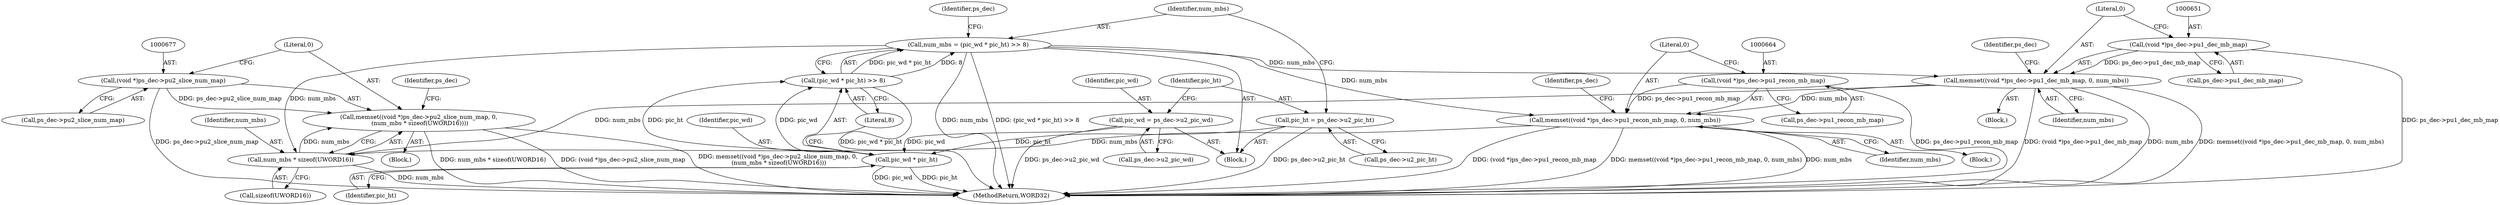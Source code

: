 digraph "0_Android_e629194c62a9a129ce378e08cb1059a8a53f1795_2@API" {
"1000675" [label="(Call,memset((void *)ps_dec->pu2_slice_num_map, 0,\n (num_mbs * sizeof(UWORD16))))"];
"1000676" [label="(Call,(void *)ps_dec->pu2_slice_num_map)"];
"1000682" [label="(Call,num_mbs * sizeof(UWORD16))"];
"1000637" [label="(Call,num_mbs = (pic_wd * pic_ht) >> 8)"];
"1000639" [label="(Call,(pic_wd * pic_ht) >> 8)"];
"1000640" [label="(Call,pic_wd * pic_ht)"];
"1000627" [label="(Call,pic_wd = ps_dec->u2_pic_wd)"];
"1000632" [label="(Call,pic_ht = ps_dec->u2_pic_ht)"];
"1000649" [label="(Call,memset((void *)ps_dec->pu1_dec_mb_map, 0, num_mbs))"];
"1000650" [label="(Call,(void *)ps_dec->pu1_dec_mb_map)"];
"1000662" [label="(Call,memset((void *)ps_dec->pu1_recon_mb_map, 0, num_mbs))"];
"1000663" [label="(Call,(void *)ps_dec->pu1_recon_mb_map)"];
"1000652" [label="(Call,ps_dec->pu1_dec_mb_map)"];
"1000650" [label="(Call,(void *)ps_dec->pu1_dec_mb_map)"];
"1000665" [label="(Call,ps_dec->pu1_recon_mb_map)"];
"1000683" [label="(Identifier,num_mbs)"];
"1000682" [label="(Call,num_mbs * sizeof(UWORD16))"];
"1000633" [label="(Identifier,pic_ht)"];
"1000684" [label="(Call,sizeof(UWORD16))"];
"1002052" [label="(MethodReturn,WORD32)"];
"1000640" [label="(Call,pic_wd * pic_ht)"];
"1000641" [label="(Identifier,pic_wd)"];
"1000672" [label="(Identifier,ps_dec)"];
"1000668" [label="(Literal,0)"];
"1000646" [label="(Identifier,ps_dec)"];
"1000643" [label="(Literal,8)"];
"1000662" [label="(Call,memset((void *)ps_dec->pu1_recon_mb_map, 0, num_mbs))"];
"1000649" [label="(Call,memset((void *)ps_dec->pu1_dec_mb_map, 0, num_mbs))"];
"1000637" [label="(Call,num_mbs = (pic_wd * pic_ht) >> 8)"];
"1000627" [label="(Call,pic_wd = ps_dec->u2_pic_wd)"];
"1000669" [label="(Identifier,num_mbs)"];
"1000675" [label="(Call,memset((void *)ps_dec->pu2_slice_num_map, 0,\n (num_mbs * sizeof(UWORD16))))"];
"1000663" [label="(Call,(void *)ps_dec->pu1_recon_mb_map)"];
"1000655" [label="(Literal,0)"];
"1000639" [label="(Call,(pic_wd * pic_ht) >> 8)"];
"1000674" [label="(Block,)"];
"1000629" [label="(Call,ps_dec->u2_pic_wd)"];
"1000656" [label="(Identifier,num_mbs)"];
"1000681" [label="(Literal,0)"];
"1000642" [label="(Identifier,pic_ht)"];
"1000659" [label="(Identifier,ps_dec)"];
"1000688" [label="(Identifier,ps_dec)"];
"1000623" [label="(Block,)"];
"1000632" [label="(Call,pic_ht = ps_dec->u2_pic_ht)"];
"1000661" [label="(Block,)"];
"1000628" [label="(Identifier,pic_wd)"];
"1000678" [label="(Call,ps_dec->pu2_slice_num_map)"];
"1000648" [label="(Block,)"];
"1000638" [label="(Identifier,num_mbs)"];
"1000634" [label="(Call,ps_dec->u2_pic_ht)"];
"1000676" [label="(Call,(void *)ps_dec->pu2_slice_num_map)"];
"1000675" -> "1000674"  [label="AST: "];
"1000675" -> "1000682"  [label="CFG: "];
"1000676" -> "1000675"  [label="AST: "];
"1000681" -> "1000675"  [label="AST: "];
"1000682" -> "1000675"  [label="AST: "];
"1000688" -> "1000675"  [label="CFG: "];
"1000675" -> "1002052"  [label="DDG: num_mbs * sizeof(UWORD16)"];
"1000675" -> "1002052"  [label="DDG: (void *)ps_dec->pu2_slice_num_map"];
"1000675" -> "1002052"  [label="DDG: memset((void *)ps_dec->pu2_slice_num_map, 0,\n (num_mbs * sizeof(UWORD16)))"];
"1000676" -> "1000675"  [label="DDG: ps_dec->pu2_slice_num_map"];
"1000682" -> "1000675"  [label="DDG: num_mbs"];
"1000676" -> "1000678"  [label="CFG: "];
"1000677" -> "1000676"  [label="AST: "];
"1000678" -> "1000676"  [label="AST: "];
"1000681" -> "1000676"  [label="CFG: "];
"1000676" -> "1002052"  [label="DDG: ps_dec->pu2_slice_num_map"];
"1000682" -> "1000684"  [label="CFG: "];
"1000683" -> "1000682"  [label="AST: "];
"1000684" -> "1000682"  [label="AST: "];
"1000682" -> "1002052"  [label="DDG: num_mbs"];
"1000637" -> "1000682"  [label="DDG: num_mbs"];
"1000649" -> "1000682"  [label="DDG: num_mbs"];
"1000662" -> "1000682"  [label="DDG: num_mbs"];
"1000637" -> "1000623"  [label="AST: "];
"1000637" -> "1000639"  [label="CFG: "];
"1000638" -> "1000637"  [label="AST: "];
"1000639" -> "1000637"  [label="AST: "];
"1000646" -> "1000637"  [label="CFG: "];
"1000637" -> "1002052"  [label="DDG: num_mbs"];
"1000637" -> "1002052"  [label="DDG: (pic_wd * pic_ht) >> 8"];
"1000639" -> "1000637"  [label="DDG: pic_wd * pic_ht"];
"1000639" -> "1000637"  [label="DDG: 8"];
"1000637" -> "1000649"  [label="DDG: num_mbs"];
"1000637" -> "1000662"  [label="DDG: num_mbs"];
"1000639" -> "1000643"  [label="CFG: "];
"1000640" -> "1000639"  [label="AST: "];
"1000643" -> "1000639"  [label="AST: "];
"1000639" -> "1002052"  [label="DDG: pic_wd * pic_ht"];
"1000640" -> "1000639"  [label="DDG: pic_wd"];
"1000640" -> "1000639"  [label="DDG: pic_ht"];
"1000640" -> "1000642"  [label="CFG: "];
"1000641" -> "1000640"  [label="AST: "];
"1000642" -> "1000640"  [label="AST: "];
"1000643" -> "1000640"  [label="CFG: "];
"1000640" -> "1002052"  [label="DDG: pic_wd"];
"1000640" -> "1002052"  [label="DDG: pic_ht"];
"1000627" -> "1000640"  [label="DDG: pic_wd"];
"1000632" -> "1000640"  [label="DDG: pic_ht"];
"1000627" -> "1000623"  [label="AST: "];
"1000627" -> "1000629"  [label="CFG: "];
"1000628" -> "1000627"  [label="AST: "];
"1000629" -> "1000627"  [label="AST: "];
"1000633" -> "1000627"  [label="CFG: "];
"1000627" -> "1002052"  [label="DDG: ps_dec->u2_pic_wd"];
"1000632" -> "1000623"  [label="AST: "];
"1000632" -> "1000634"  [label="CFG: "];
"1000633" -> "1000632"  [label="AST: "];
"1000634" -> "1000632"  [label="AST: "];
"1000638" -> "1000632"  [label="CFG: "];
"1000632" -> "1002052"  [label="DDG: ps_dec->u2_pic_ht"];
"1000649" -> "1000648"  [label="AST: "];
"1000649" -> "1000656"  [label="CFG: "];
"1000650" -> "1000649"  [label="AST: "];
"1000655" -> "1000649"  [label="AST: "];
"1000656" -> "1000649"  [label="AST: "];
"1000659" -> "1000649"  [label="CFG: "];
"1000649" -> "1002052"  [label="DDG: (void *)ps_dec->pu1_dec_mb_map"];
"1000649" -> "1002052"  [label="DDG: num_mbs"];
"1000649" -> "1002052"  [label="DDG: memset((void *)ps_dec->pu1_dec_mb_map, 0, num_mbs)"];
"1000650" -> "1000649"  [label="DDG: ps_dec->pu1_dec_mb_map"];
"1000649" -> "1000662"  [label="DDG: num_mbs"];
"1000650" -> "1000652"  [label="CFG: "];
"1000651" -> "1000650"  [label="AST: "];
"1000652" -> "1000650"  [label="AST: "];
"1000655" -> "1000650"  [label="CFG: "];
"1000650" -> "1002052"  [label="DDG: ps_dec->pu1_dec_mb_map"];
"1000662" -> "1000661"  [label="AST: "];
"1000662" -> "1000669"  [label="CFG: "];
"1000663" -> "1000662"  [label="AST: "];
"1000668" -> "1000662"  [label="AST: "];
"1000669" -> "1000662"  [label="AST: "];
"1000672" -> "1000662"  [label="CFG: "];
"1000662" -> "1002052"  [label="DDG: (void *)ps_dec->pu1_recon_mb_map"];
"1000662" -> "1002052"  [label="DDG: memset((void *)ps_dec->pu1_recon_mb_map, 0, num_mbs)"];
"1000662" -> "1002052"  [label="DDG: num_mbs"];
"1000663" -> "1000662"  [label="DDG: ps_dec->pu1_recon_mb_map"];
"1000663" -> "1000665"  [label="CFG: "];
"1000664" -> "1000663"  [label="AST: "];
"1000665" -> "1000663"  [label="AST: "];
"1000668" -> "1000663"  [label="CFG: "];
"1000663" -> "1002052"  [label="DDG: ps_dec->pu1_recon_mb_map"];
}
